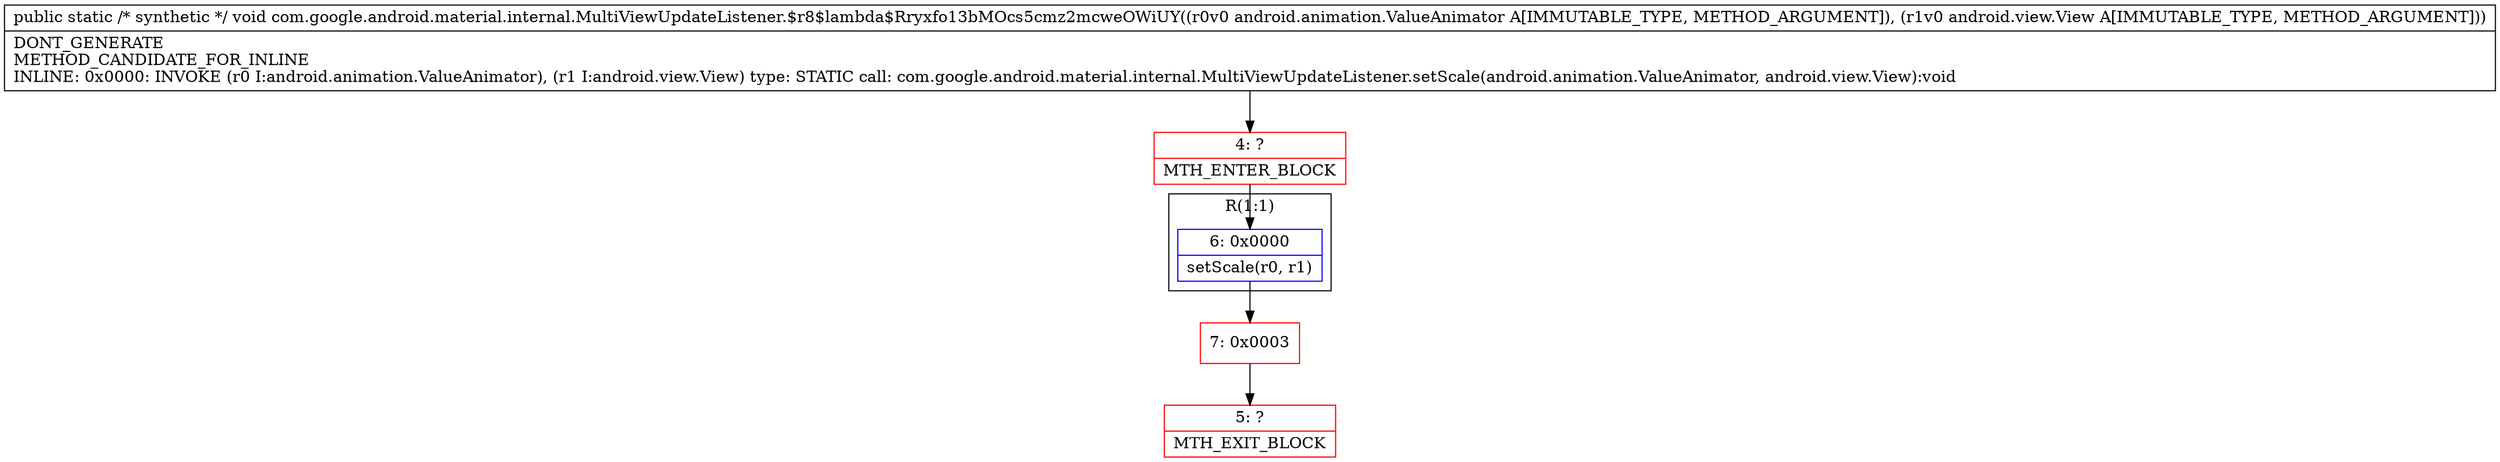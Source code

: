 digraph "CFG forcom.google.android.material.internal.MultiViewUpdateListener.$r8$lambda$Rryxfo13bMOcs5cmz2mcweOWiUY(Landroid\/animation\/ValueAnimator;Landroid\/view\/View;)V" {
subgraph cluster_Region_1974104676 {
label = "R(1:1)";
node [shape=record,color=blue];
Node_6 [shape=record,label="{6\:\ 0x0000|setScale(r0, r1)\l}"];
}
Node_4 [shape=record,color=red,label="{4\:\ ?|MTH_ENTER_BLOCK\l}"];
Node_7 [shape=record,color=red,label="{7\:\ 0x0003}"];
Node_5 [shape=record,color=red,label="{5\:\ ?|MTH_EXIT_BLOCK\l}"];
MethodNode[shape=record,label="{public static \/* synthetic *\/ void com.google.android.material.internal.MultiViewUpdateListener.$r8$lambda$Rryxfo13bMOcs5cmz2mcweOWiUY((r0v0 android.animation.ValueAnimator A[IMMUTABLE_TYPE, METHOD_ARGUMENT]), (r1v0 android.view.View A[IMMUTABLE_TYPE, METHOD_ARGUMENT]))  | DONT_GENERATE\lMETHOD_CANDIDATE_FOR_INLINE\lINLINE: 0x0000: INVOKE  (r0 I:android.animation.ValueAnimator), (r1 I:android.view.View) type: STATIC call: com.google.android.material.internal.MultiViewUpdateListener.setScale(android.animation.ValueAnimator, android.view.View):void\l}"];
MethodNode -> Node_4;Node_6 -> Node_7;
Node_4 -> Node_6;
Node_7 -> Node_5;
}

